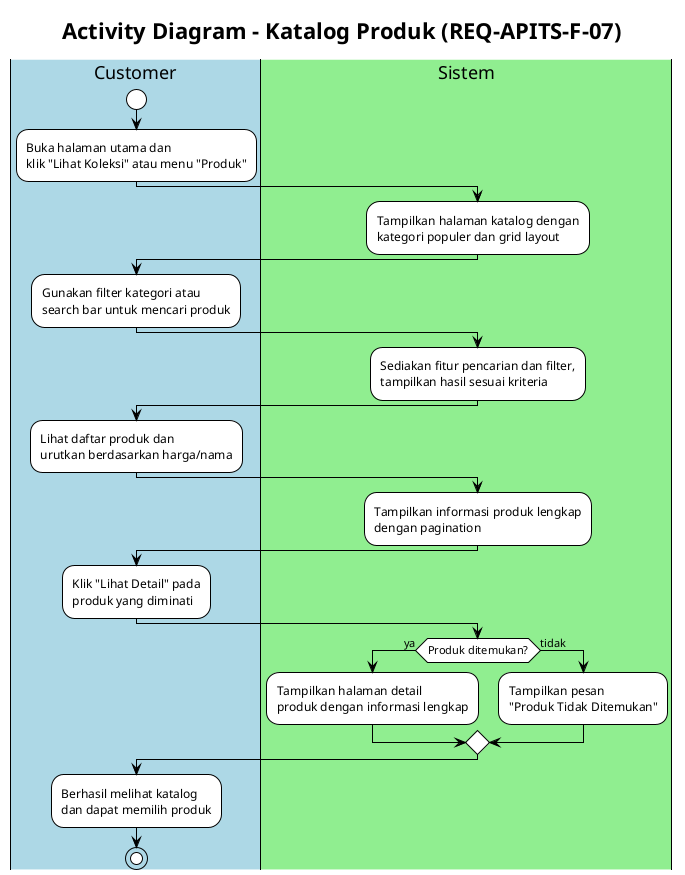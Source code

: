 @startuml Activity_Diagram_Katalog_Produk
!theme plain
title Activity Diagram - Katalog Produk (REQ-APITS-F-07)

|#LightBlue|Customer|
|#LightGreen|Sistem|
|Customer|
start
:Buka halaman utama dan
klik "Lihat Koleksi" atau menu "Produk";

|Sistem|
:Tampilkan halaman katalog dengan
kategori populer dan grid layout;

|Customer|
:Gunakan filter kategori atau
search bar untuk mencari produk;

|Sistem|
:Sediakan fitur pencarian dan filter,
tampilkan hasil sesuai kriteria;

|Customer|
:Lihat daftar produk dan
urutkan berdasarkan harga/nama;

|Sistem|
:Tampilkan informasi produk lengkap
dengan pagination;

|Customer|
:Klik "Lihat Detail" pada
produk yang diminati;

|Sistem|
if (Produk ditemukan?) then (ya)
  :Tampilkan halaman detail
  produk dengan informasi lengkap;
else (tidak)
  :Tampilkan pesan
  "Produk Tidak Ditemukan";
endif

|Customer|
:Berhasil melihat katalog
dan dapat memilih produk;

stop

@enduml